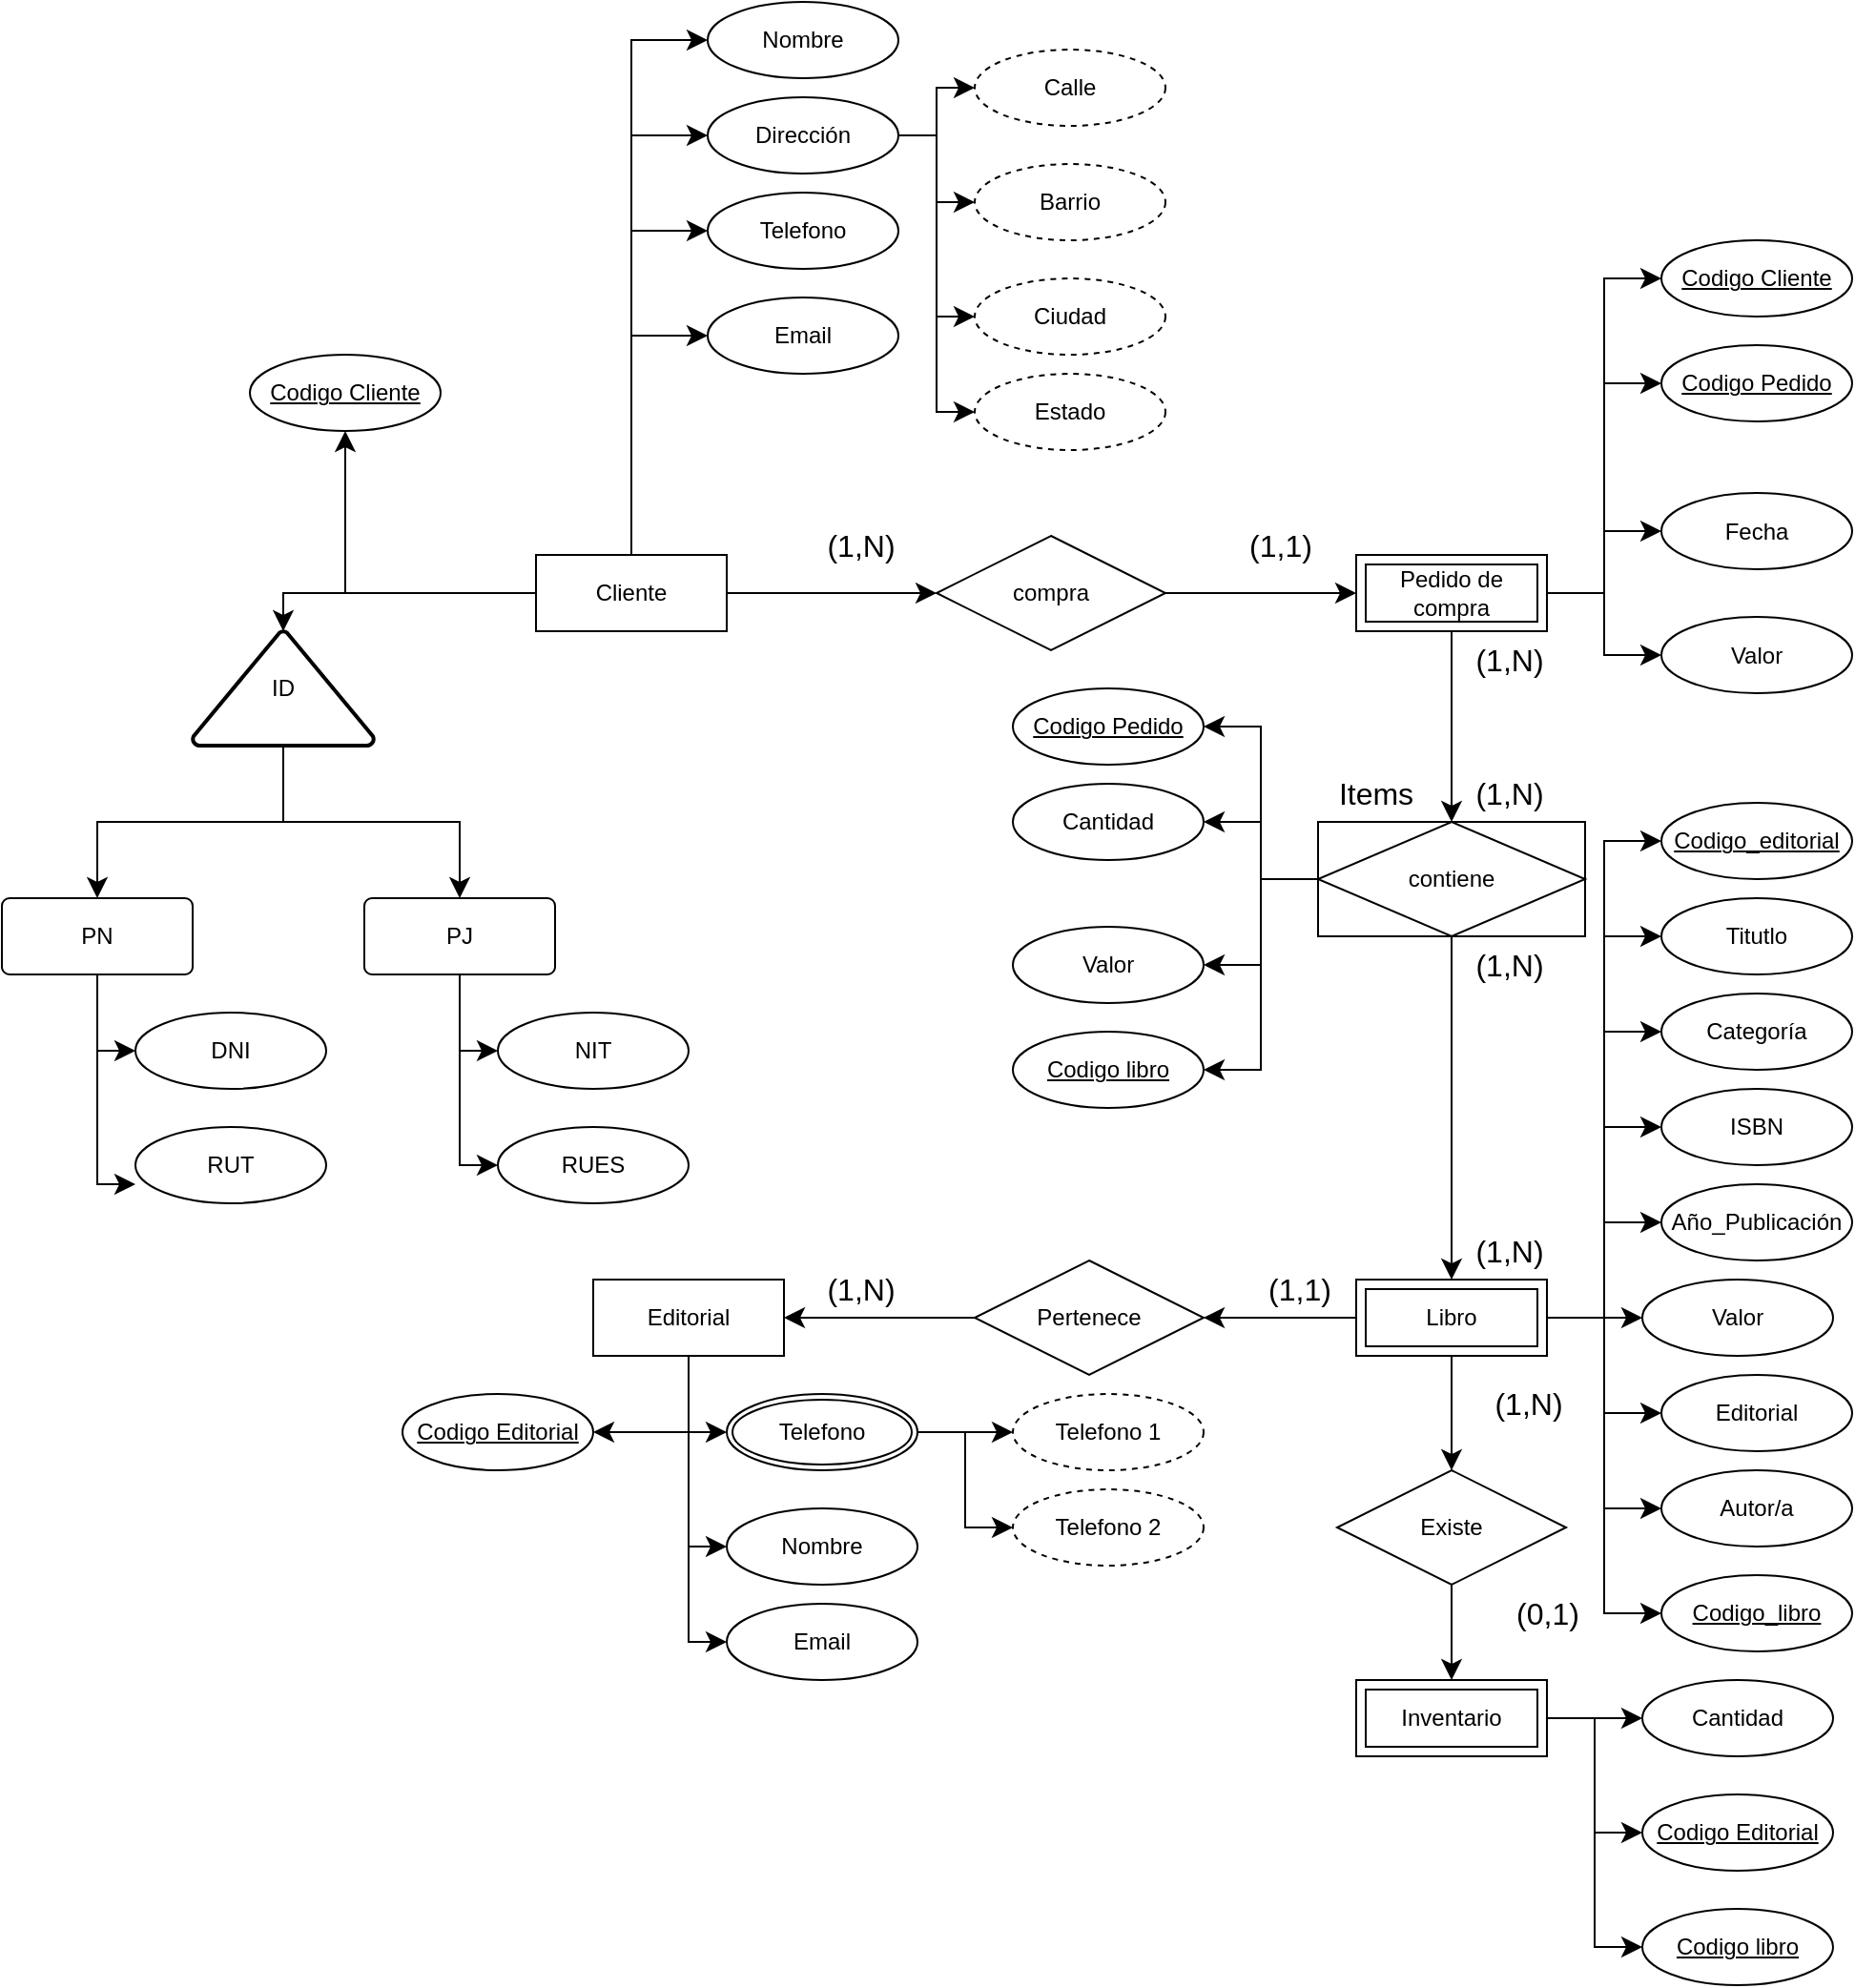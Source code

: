 <mxfile version="26.2.13">
  <diagram name="Page-1" id="6hFknK2ox_vcwR2I_v-v">
    <mxGraphModel dx="1087" dy="2355" grid="1" gridSize="10" guides="1" tooltips="1" connect="1" arrows="1" fold="1" page="0" pageScale="1" pageWidth="850" pageHeight="1100" math="0" shadow="0">
      <root>
        <mxCell id="0" />
        <mxCell id="1" parent="0" />
        <mxCell id="azbPT-HdKcKJtjN6OLWc-18" style="rounded=0;orthogonalLoop=1;jettySize=auto;html=1;fontSize=12;startSize=8;endSize=8;entryX=0;entryY=0.5;entryDx=0;entryDy=0;" parent="1" source="azbPT-HdKcKJtjN6OLWc-2" target="azbPT-HdKcKJtjN6OLWc-11" edge="1">
          <mxGeometry relative="1" as="geometry">
            <mxPoint x="99" y="-760" as="targetPoint" />
          </mxGeometry>
        </mxCell>
        <mxCell id="K-XwLlyLnPU8esgIP24X-13" style="edgeStyle=orthogonalEdgeStyle;rounded=0;orthogonalLoop=1;jettySize=auto;html=1;entryX=0;entryY=0.5;entryDx=0;entryDy=0;fontSize=12;startSize=8;endSize=8;" edge="1" parent="1" source="azbPT-HdKcKJtjN6OLWc-2" target="K-XwLlyLnPU8esgIP24X-1">
          <mxGeometry relative="1" as="geometry" />
        </mxCell>
        <mxCell id="K-XwLlyLnPU8esgIP24X-14" style="edgeStyle=orthogonalEdgeStyle;rounded=0;orthogonalLoop=1;jettySize=auto;html=1;entryX=0;entryY=0.5;entryDx=0;entryDy=0;fontSize=12;startSize=8;endSize=8;" edge="1" parent="1" source="azbPT-HdKcKJtjN6OLWc-2" target="K-XwLlyLnPU8esgIP24X-8">
          <mxGeometry relative="1" as="geometry" />
        </mxCell>
        <mxCell id="K-XwLlyLnPU8esgIP24X-15" style="edgeStyle=orthogonalEdgeStyle;rounded=0;orthogonalLoop=1;jettySize=auto;html=1;entryX=0;entryY=0.5;entryDx=0;entryDy=0;fontSize=12;startSize=8;endSize=8;" edge="1" parent="1" source="azbPT-HdKcKJtjN6OLWc-2" target="K-XwLlyLnPU8esgIP24X-7">
          <mxGeometry relative="1" as="geometry" />
        </mxCell>
        <mxCell id="K-XwLlyLnPU8esgIP24X-18" style="edgeStyle=orthogonalEdgeStyle;rounded=0;orthogonalLoop=1;jettySize=auto;html=1;entryX=0;entryY=0.5;entryDx=0;entryDy=0;fontSize=12;startSize=8;endSize=8;" edge="1" parent="1" source="azbPT-HdKcKJtjN6OLWc-2" target="K-XwLlyLnPU8esgIP24X-17">
          <mxGeometry relative="1" as="geometry" />
        </mxCell>
        <mxCell id="K-XwLlyLnPU8esgIP24X-80" style="edgeStyle=orthogonalEdgeStyle;rounded=0;orthogonalLoop=1;jettySize=auto;html=1;entryX=0.5;entryY=1;entryDx=0;entryDy=0;fontSize=12;startSize=8;endSize=8;" edge="1" parent="1" source="azbPT-HdKcKJtjN6OLWc-2" target="K-XwLlyLnPU8esgIP24X-79">
          <mxGeometry relative="1" as="geometry" />
        </mxCell>
        <mxCell id="azbPT-HdKcKJtjN6OLWc-2" value="Cliente" style="whiteSpace=wrap;html=1;align=center;" parent="1" vertex="1">
          <mxGeometry x="-100" y="-780" width="100" height="40" as="geometry" />
        </mxCell>
        <mxCell id="azbPT-HdKcKJtjN6OLWc-20" style="edgeStyle=none;curved=1;rounded=0;orthogonalLoop=1;jettySize=auto;html=1;fontSize=12;startSize=8;endSize=8;entryX=0.5;entryY=0;entryDx=0;entryDy=0;" parent="1" source="azbPT-HdKcKJtjN6OLWc-4" target="azbPT-HdKcKJtjN6OLWc-34" edge="1">
          <mxGeometry relative="1" as="geometry">
            <mxPoint x="380" y="-680" as="targetPoint" />
          </mxGeometry>
        </mxCell>
        <mxCell id="K-XwLlyLnPU8esgIP24X-47" style="edgeStyle=orthogonalEdgeStyle;rounded=0;orthogonalLoop=1;jettySize=auto;html=1;entryX=0;entryY=0.5;entryDx=0;entryDy=0;fontSize=12;startSize=8;endSize=8;" edge="1" parent="1" source="azbPT-HdKcKJtjN6OLWc-4" target="K-XwLlyLnPU8esgIP24X-46">
          <mxGeometry relative="1" as="geometry" />
        </mxCell>
        <mxCell id="K-XwLlyLnPU8esgIP24X-48" style="edgeStyle=orthogonalEdgeStyle;rounded=0;orthogonalLoop=1;jettySize=auto;html=1;entryX=0;entryY=0.5;entryDx=0;entryDy=0;fontSize=12;startSize=8;endSize=8;" edge="1" parent="1" source="azbPT-HdKcKJtjN6OLWc-4" target="K-XwLlyLnPU8esgIP24X-45">
          <mxGeometry relative="1" as="geometry" />
        </mxCell>
        <mxCell id="K-XwLlyLnPU8esgIP24X-84" style="edgeStyle=orthogonalEdgeStyle;rounded=0;orthogonalLoop=1;jettySize=auto;html=1;entryX=0;entryY=0.5;entryDx=0;entryDy=0;fontSize=12;startSize=8;endSize=8;" edge="1" parent="1" source="azbPT-HdKcKJtjN6OLWc-4" target="K-XwLlyLnPU8esgIP24X-83">
          <mxGeometry relative="1" as="geometry" />
        </mxCell>
        <mxCell id="K-XwLlyLnPU8esgIP24X-91" style="edgeStyle=orthogonalEdgeStyle;rounded=0;orthogonalLoop=1;jettySize=auto;html=1;entryX=0;entryY=0.5;entryDx=0;entryDy=0;fontSize=12;startSize=8;endSize=8;" edge="1" parent="1" source="azbPT-HdKcKJtjN6OLWc-4" target="K-XwLlyLnPU8esgIP24X-90">
          <mxGeometry relative="1" as="geometry" />
        </mxCell>
        <mxCell id="azbPT-HdKcKJtjN6OLWc-4" value="Pedido de compra" style="shape=ext;margin=3;double=1;whiteSpace=wrap;html=1;align=center;" parent="1" vertex="1">
          <mxGeometry x="330" y="-780" width="100" height="40" as="geometry" />
        </mxCell>
        <mxCell id="K-XwLlyLnPU8esgIP24X-70" style="edgeStyle=orthogonalEdgeStyle;rounded=0;orthogonalLoop=1;jettySize=auto;html=1;entryX=0;entryY=0.5;entryDx=0;entryDy=0;fontSize=12;startSize=8;endSize=8;" edge="1" parent="1" source="azbPT-HdKcKJtjN6OLWc-5" target="K-XwLlyLnPU8esgIP24X-67">
          <mxGeometry relative="1" as="geometry" />
        </mxCell>
        <mxCell id="K-XwLlyLnPU8esgIP24X-72" style="edgeStyle=orthogonalEdgeStyle;rounded=0;orthogonalLoop=1;jettySize=auto;html=1;entryX=0;entryY=0.5;entryDx=0;entryDy=0;fontSize=12;startSize=8;endSize=8;" edge="1" parent="1" source="azbPT-HdKcKJtjN6OLWc-5" target="K-XwLlyLnPU8esgIP24X-66">
          <mxGeometry relative="1" as="geometry" />
        </mxCell>
        <mxCell id="K-XwLlyLnPU8esgIP24X-74" style="edgeStyle=orthogonalEdgeStyle;rounded=0;orthogonalLoop=1;jettySize=auto;html=1;fontSize=12;startSize=8;endSize=8;entryX=0;entryY=0.5;entryDx=0;entryDy=0;" edge="1" parent="1" source="azbPT-HdKcKJtjN6OLWc-5" target="K-XwLlyLnPU8esgIP24X-73">
          <mxGeometry relative="1" as="geometry">
            <mxPoint x="-10" y="-320" as="targetPoint" />
          </mxGeometry>
        </mxCell>
        <mxCell id="K-XwLlyLnPU8esgIP24X-82" style="edgeStyle=orthogonalEdgeStyle;rounded=0;orthogonalLoop=1;jettySize=auto;html=1;entryX=1;entryY=0.5;entryDx=0;entryDy=0;fontSize=12;startSize=8;endSize=8;" edge="1" parent="1" source="azbPT-HdKcKJtjN6OLWc-5" target="K-XwLlyLnPU8esgIP24X-81">
          <mxGeometry relative="1" as="geometry" />
        </mxCell>
        <mxCell id="azbPT-HdKcKJtjN6OLWc-5" value="Editorial" style="whiteSpace=wrap;html=1;align=center;" parent="1" vertex="1">
          <mxGeometry x="-70" y="-400" width="100" height="40" as="geometry" />
        </mxCell>
        <mxCell id="K-XwLlyLnPU8esgIP24X-51" style="edgeStyle=none;curved=1;rounded=0;orthogonalLoop=1;jettySize=auto;html=1;entryX=0;entryY=0.5;entryDx=0;entryDy=0;fontSize=12;startSize=8;endSize=8;" edge="1" parent="1" source="azbPT-HdKcKJtjN6OLWc-9" target="K-XwLlyLnPU8esgIP24X-50">
          <mxGeometry relative="1" as="geometry" />
        </mxCell>
        <mxCell id="K-XwLlyLnPU8esgIP24X-88" style="edgeStyle=orthogonalEdgeStyle;rounded=0;orthogonalLoop=1;jettySize=auto;html=1;entryX=0;entryY=0.5;entryDx=0;entryDy=0;fontSize=12;startSize=8;endSize=8;" edge="1" parent="1" source="azbPT-HdKcKJtjN6OLWc-9" target="K-XwLlyLnPU8esgIP24X-87">
          <mxGeometry relative="1" as="geometry" />
        </mxCell>
        <mxCell id="K-XwLlyLnPU8esgIP24X-100" style="edgeStyle=orthogonalEdgeStyle;rounded=0;orthogonalLoop=1;jettySize=auto;html=1;fontSize=12;startSize=8;endSize=8;entryX=0;entryY=0.5;entryDx=0;entryDy=0;" edge="1" parent="1" source="azbPT-HdKcKJtjN6OLWc-9" target="K-XwLlyLnPU8esgIP24X-99">
          <mxGeometry relative="1" as="geometry">
            <mxPoint x="470" y="-50" as="targetPoint" />
          </mxGeometry>
        </mxCell>
        <mxCell id="azbPT-HdKcKJtjN6OLWc-9" value="Inventario" style="shape=ext;margin=3;double=1;whiteSpace=wrap;html=1;align=center;" parent="1" vertex="1">
          <mxGeometry x="330" y="-190" width="100" height="40" as="geometry" />
        </mxCell>
        <mxCell id="azbPT-HdKcKJtjN6OLWc-25" value="" style="edgeStyle=none;curved=1;rounded=0;orthogonalLoop=1;jettySize=auto;html=1;fontSize=12;startSize=8;endSize=8;" parent="1" source="azbPT-HdKcKJtjN6OLWc-10" target="azbPT-HdKcKJtjN6OLWc-24" edge="1">
          <mxGeometry relative="1" as="geometry" />
        </mxCell>
        <mxCell id="azbPT-HdKcKJtjN6OLWc-30" value="" style="edgeStyle=none;curved=1;rounded=0;orthogonalLoop=1;jettySize=auto;html=1;fontSize=12;startSize=8;endSize=8;" parent="1" source="azbPT-HdKcKJtjN6OLWc-10" target="azbPT-HdKcKJtjN6OLWc-29" edge="1">
          <mxGeometry relative="1" as="geometry" />
        </mxCell>
        <mxCell id="K-XwLlyLnPU8esgIP24X-59" style="edgeStyle=orthogonalEdgeStyle;rounded=0;orthogonalLoop=1;jettySize=auto;html=1;entryX=0;entryY=0.5;entryDx=0;entryDy=0;fontSize=12;startSize=8;endSize=8;" edge="1" parent="1" source="azbPT-HdKcKJtjN6OLWc-10" target="K-XwLlyLnPU8esgIP24X-52">
          <mxGeometry relative="1" as="geometry" />
        </mxCell>
        <mxCell id="K-XwLlyLnPU8esgIP24X-60" style="edgeStyle=orthogonalEdgeStyle;rounded=0;orthogonalLoop=1;jettySize=auto;html=1;exitX=1;exitY=0.5;exitDx=0;exitDy=0;entryX=0;entryY=0.5;entryDx=0;entryDy=0;fontSize=12;startSize=8;endSize=8;" edge="1" parent="1" source="azbPT-HdKcKJtjN6OLWc-10" target="K-XwLlyLnPU8esgIP24X-58">
          <mxGeometry relative="1" as="geometry" />
        </mxCell>
        <mxCell id="K-XwLlyLnPU8esgIP24X-61" style="edgeStyle=orthogonalEdgeStyle;rounded=0;orthogonalLoop=1;jettySize=auto;html=1;entryX=0;entryY=0.5;entryDx=0;entryDy=0;fontSize=12;startSize=8;endSize=8;" edge="1" parent="1" source="azbPT-HdKcKJtjN6OLWc-10" target="K-XwLlyLnPU8esgIP24X-57">
          <mxGeometry relative="1" as="geometry" />
        </mxCell>
        <mxCell id="K-XwLlyLnPU8esgIP24X-62" style="edgeStyle=orthogonalEdgeStyle;rounded=0;orthogonalLoop=1;jettySize=auto;html=1;entryX=0;entryY=0.5;entryDx=0;entryDy=0;fontSize=12;startSize=8;endSize=8;" edge="1" parent="1" source="azbPT-HdKcKJtjN6OLWc-10" target="K-XwLlyLnPU8esgIP24X-56">
          <mxGeometry relative="1" as="geometry" />
        </mxCell>
        <mxCell id="K-XwLlyLnPU8esgIP24X-63" style="edgeStyle=none;curved=1;rounded=0;orthogonalLoop=1;jettySize=auto;html=1;entryX=0;entryY=0.5;entryDx=0;entryDy=0;fontSize=12;startSize=8;endSize=8;" edge="1" parent="1" source="azbPT-HdKcKJtjN6OLWc-10" target="K-XwLlyLnPU8esgIP24X-55">
          <mxGeometry relative="1" as="geometry" />
        </mxCell>
        <mxCell id="K-XwLlyLnPU8esgIP24X-64" style="edgeStyle=orthogonalEdgeStyle;rounded=0;orthogonalLoop=1;jettySize=auto;html=1;entryX=0;entryY=0.5;entryDx=0;entryDy=0;fontSize=12;startSize=8;endSize=8;" edge="1" parent="1" source="azbPT-HdKcKJtjN6OLWc-10" target="K-XwLlyLnPU8esgIP24X-54">
          <mxGeometry relative="1" as="geometry" />
        </mxCell>
        <mxCell id="K-XwLlyLnPU8esgIP24X-65" style="edgeStyle=orthogonalEdgeStyle;rounded=0;orthogonalLoop=1;jettySize=auto;html=1;entryX=0;entryY=0.5;entryDx=0;entryDy=0;fontSize=12;startSize=8;endSize=8;" edge="1" parent="1" source="azbPT-HdKcKJtjN6OLWc-10" target="K-XwLlyLnPU8esgIP24X-53">
          <mxGeometry relative="1" as="geometry" />
        </mxCell>
        <mxCell id="K-XwLlyLnPU8esgIP24X-86" style="edgeStyle=orthogonalEdgeStyle;rounded=0;orthogonalLoop=1;jettySize=auto;html=1;entryX=0;entryY=0.5;entryDx=0;entryDy=0;fontSize=12;startSize=8;endSize=8;" edge="1" parent="1" source="azbPT-HdKcKJtjN6OLWc-10" target="K-XwLlyLnPU8esgIP24X-85">
          <mxGeometry relative="1" as="geometry" />
        </mxCell>
        <mxCell id="K-XwLlyLnPU8esgIP24X-97" style="edgeStyle=orthogonalEdgeStyle;rounded=0;orthogonalLoop=1;jettySize=auto;html=1;entryX=0;entryY=0.5;entryDx=0;entryDy=0;fontSize=12;startSize=8;endSize=8;" edge="1" parent="1" source="azbPT-HdKcKJtjN6OLWc-10" target="K-XwLlyLnPU8esgIP24X-96">
          <mxGeometry relative="1" as="geometry" />
        </mxCell>
        <mxCell id="azbPT-HdKcKJtjN6OLWc-10" value="Libro" style="shape=ext;margin=3;double=1;whiteSpace=wrap;html=1;align=center;" parent="1" vertex="1">
          <mxGeometry x="330" y="-400" width="100" height="40" as="geometry" />
        </mxCell>
        <mxCell id="azbPT-HdKcKJtjN6OLWc-14" value="" style="edgeStyle=none;curved=1;rounded=0;orthogonalLoop=1;jettySize=auto;html=1;fontSize=12;startSize=8;endSize=8;" parent="1" source="azbPT-HdKcKJtjN6OLWc-11" target="azbPT-HdKcKJtjN6OLWc-4" edge="1">
          <mxGeometry relative="1" as="geometry" />
        </mxCell>
        <mxCell id="azbPT-HdKcKJtjN6OLWc-11" value="compra" style="shape=rhombus;perimeter=rhombusPerimeter;whiteSpace=wrap;html=1;align=center;" parent="1" vertex="1">
          <mxGeometry x="110" y="-790" width="120" height="60" as="geometry" />
        </mxCell>
        <mxCell id="azbPT-HdKcKJtjN6OLWc-15" value="(1,N)" style="text;html=1;align=center;verticalAlign=middle;resizable=0;points=[];autosize=1;strokeColor=none;fillColor=none;fontSize=16;" parent="1" vertex="1">
          <mxGeometry x="40" y="-800" width="60" height="30" as="geometry" />
        </mxCell>
        <mxCell id="azbPT-HdKcKJtjN6OLWc-17" value="(1,1)" style="text;html=1;align=center;verticalAlign=middle;resizable=0;points=[];autosize=1;strokeColor=none;fillColor=none;fontSize=16;" parent="1" vertex="1">
          <mxGeometry x="260" y="-800" width="60" height="30" as="geometry" />
        </mxCell>
        <mxCell id="azbPT-HdKcKJtjN6OLWc-22" value="(1,N)" style="text;html=1;align=center;verticalAlign=middle;resizable=0;points=[];autosize=1;strokeColor=none;fillColor=none;fontSize=16;" parent="1" vertex="1">
          <mxGeometry x="380" y="-740" width="60" height="30" as="geometry" />
        </mxCell>
        <mxCell id="azbPT-HdKcKJtjN6OLWc-23" value="(1,N)" style="text;html=1;align=center;verticalAlign=middle;resizable=0;points=[];autosize=1;strokeColor=none;fillColor=none;fontSize=16;" parent="1" vertex="1">
          <mxGeometry x="380" y="-430" width="60" height="30" as="geometry" />
        </mxCell>
        <mxCell id="azbPT-HdKcKJtjN6OLWc-26" value="" style="edgeStyle=none;curved=1;rounded=0;orthogonalLoop=1;jettySize=auto;html=1;fontSize=12;startSize=8;endSize=8;" parent="1" source="azbPT-HdKcKJtjN6OLWc-24" target="azbPT-HdKcKJtjN6OLWc-5" edge="1">
          <mxGeometry relative="1" as="geometry" />
        </mxCell>
        <mxCell id="azbPT-HdKcKJtjN6OLWc-24" value="Pertenece" style="shape=rhombus;perimeter=rhombusPerimeter;whiteSpace=wrap;html=1;align=center;" parent="1" vertex="1">
          <mxGeometry x="130" y="-410" width="120" height="60" as="geometry" />
        </mxCell>
        <mxCell id="azbPT-HdKcKJtjN6OLWc-27" value="(1,1)" style="text;html=1;align=center;verticalAlign=middle;resizable=0;points=[];autosize=1;strokeColor=none;fillColor=none;fontSize=16;" parent="1" vertex="1">
          <mxGeometry x="270" y="-410" width="60" height="30" as="geometry" />
        </mxCell>
        <mxCell id="azbPT-HdKcKJtjN6OLWc-28" value="(1,N)" style="text;html=1;align=center;verticalAlign=middle;resizable=0;points=[];autosize=1;strokeColor=none;fillColor=none;fontSize=16;" parent="1" vertex="1">
          <mxGeometry x="40" y="-410" width="60" height="30" as="geometry" />
        </mxCell>
        <mxCell id="azbPT-HdKcKJtjN6OLWc-31" value="" style="edgeStyle=none;curved=1;rounded=0;orthogonalLoop=1;jettySize=auto;html=1;fontSize=12;startSize=8;endSize=8;" parent="1" source="azbPT-HdKcKJtjN6OLWc-29" target="azbPT-HdKcKJtjN6OLWc-9" edge="1">
          <mxGeometry relative="1" as="geometry" />
        </mxCell>
        <mxCell id="azbPT-HdKcKJtjN6OLWc-29" value="Existe" style="shape=rhombus;perimeter=rhombusPerimeter;whiteSpace=wrap;html=1;align=center;" parent="1" vertex="1">
          <mxGeometry x="320" y="-300" width="120" height="60" as="geometry" />
        </mxCell>
        <mxCell id="azbPT-HdKcKJtjN6OLWc-32" value="(1,N)" style="text;html=1;align=center;verticalAlign=middle;resizable=0;points=[];autosize=1;strokeColor=none;fillColor=none;fontSize=16;" parent="1" vertex="1">
          <mxGeometry x="390" y="-350" width="60" height="30" as="geometry" />
        </mxCell>
        <mxCell id="azbPT-HdKcKJtjN6OLWc-33" value="(0,1)" style="text;html=1;align=center;verticalAlign=middle;resizable=0;points=[];autosize=1;strokeColor=none;fillColor=none;fontSize=16;" parent="1" vertex="1">
          <mxGeometry x="400" y="-240" width="60" height="30" as="geometry" />
        </mxCell>
        <mxCell id="azbPT-HdKcKJtjN6OLWc-38" style="edgeStyle=none;curved=1;rounded=0;orthogonalLoop=1;jettySize=auto;html=1;exitX=0.5;exitY=1;exitDx=0;exitDy=0;fontSize=12;startSize=8;endSize=8;" parent="1" source="azbPT-HdKcKJtjN6OLWc-34" target="azbPT-HdKcKJtjN6OLWc-10" edge="1">
          <mxGeometry relative="1" as="geometry" />
        </mxCell>
        <mxCell id="K-XwLlyLnPU8esgIP24X-94" style="edgeStyle=orthogonalEdgeStyle;rounded=0;orthogonalLoop=1;jettySize=auto;html=1;entryX=1;entryY=0.5;entryDx=0;entryDy=0;fontSize=12;startSize=8;endSize=8;" edge="1" parent="1" source="azbPT-HdKcKJtjN6OLWc-34" target="K-XwLlyLnPU8esgIP24X-92">
          <mxGeometry relative="1" as="geometry" />
        </mxCell>
        <mxCell id="K-XwLlyLnPU8esgIP24X-95" style="edgeStyle=orthogonalEdgeStyle;rounded=0;orthogonalLoop=1;jettySize=auto;html=1;entryX=1;entryY=0.5;entryDx=0;entryDy=0;fontSize=12;startSize=8;endSize=8;" edge="1" parent="1" source="azbPT-HdKcKJtjN6OLWc-34" target="K-XwLlyLnPU8esgIP24X-93">
          <mxGeometry relative="1" as="geometry" />
        </mxCell>
        <mxCell id="K-XwLlyLnPU8esgIP24X-103" style="edgeStyle=orthogonalEdgeStyle;rounded=0;orthogonalLoop=1;jettySize=auto;html=1;entryX=1;entryY=0.5;entryDx=0;entryDy=0;fontSize=12;startSize=8;endSize=8;" edge="1" parent="1" source="azbPT-HdKcKJtjN6OLWc-34" target="K-XwLlyLnPU8esgIP24X-102">
          <mxGeometry relative="1" as="geometry" />
        </mxCell>
        <mxCell id="K-XwLlyLnPU8esgIP24X-104" style="edgeStyle=orthogonalEdgeStyle;rounded=0;orthogonalLoop=1;jettySize=auto;html=1;entryX=1;entryY=0.5;entryDx=0;entryDy=0;fontSize=12;startSize=8;endSize=8;" edge="1" parent="1" source="azbPT-HdKcKJtjN6OLWc-34" target="K-XwLlyLnPU8esgIP24X-101">
          <mxGeometry relative="1" as="geometry" />
        </mxCell>
        <mxCell id="azbPT-HdKcKJtjN6OLWc-34" value="contiene" style="shape=associativeEntity;whiteSpace=wrap;html=1;align=center;" parent="1" vertex="1">
          <mxGeometry x="310" y="-640" width="140" height="60" as="geometry" />
        </mxCell>
        <mxCell id="azbPT-HdKcKJtjN6OLWc-39" value="Items" style="text;html=1;align=center;verticalAlign=middle;resizable=0;points=[];autosize=1;strokeColor=none;fillColor=none;fontSize=16;" parent="1" vertex="1">
          <mxGeometry x="310" y="-670" width="60" height="30" as="geometry" />
        </mxCell>
        <mxCell id="azbPT-HdKcKJtjN6OLWc-40" value="(1,N)" style="text;html=1;align=center;verticalAlign=middle;resizable=0;points=[];autosize=1;strokeColor=none;fillColor=none;fontSize=16;" parent="1" vertex="1">
          <mxGeometry x="380" y="-670" width="60" height="30" as="geometry" />
        </mxCell>
        <mxCell id="azbPT-HdKcKJtjN6OLWc-42" value="(1,N)" style="text;html=1;align=center;verticalAlign=middle;resizable=0;points=[];autosize=1;strokeColor=none;fillColor=none;fontSize=16;" parent="1" vertex="1">
          <mxGeometry x="380" y="-580" width="60" height="30" as="geometry" />
        </mxCell>
        <mxCell id="K-XwLlyLnPU8esgIP24X-1" value="Nombre" style="ellipse;whiteSpace=wrap;html=1;align=center;" vertex="1" parent="1">
          <mxGeometry x="-10" y="-1070" width="100" height="40" as="geometry" />
        </mxCell>
        <mxCell id="K-XwLlyLnPU8esgIP24X-7" value="Telefono" style="ellipse;whiteSpace=wrap;html=1;align=center;" vertex="1" parent="1">
          <mxGeometry x="-10" y="-970" width="100" height="40" as="geometry" />
        </mxCell>
        <mxCell id="K-XwLlyLnPU8esgIP24X-22" style="edgeStyle=orthogonalEdgeStyle;rounded=0;orthogonalLoop=1;jettySize=auto;html=1;entryX=0;entryY=0.5;entryDx=0;entryDy=0;fontSize=12;startSize=8;endSize=8;" edge="1" parent="1" source="K-XwLlyLnPU8esgIP24X-8" target="K-XwLlyLnPU8esgIP24X-19">
          <mxGeometry relative="1" as="geometry" />
        </mxCell>
        <mxCell id="K-XwLlyLnPU8esgIP24X-23" style="edgeStyle=orthogonalEdgeStyle;rounded=0;orthogonalLoop=1;jettySize=auto;html=1;entryX=0;entryY=0.5;entryDx=0;entryDy=0;fontSize=12;startSize=8;endSize=8;" edge="1" parent="1" source="K-XwLlyLnPU8esgIP24X-8" target="K-XwLlyLnPU8esgIP24X-20">
          <mxGeometry relative="1" as="geometry" />
        </mxCell>
        <mxCell id="K-XwLlyLnPU8esgIP24X-25" style="edgeStyle=orthogonalEdgeStyle;rounded=0;orthogonalLoop=1;jettySize=auto;html=1;entryX=0;entryY=0.5;entryDx=0;entryDy=0;fontSize=12;startSize=8;endSize=8;" edge="1" parent="1" source="K-XwLlyLnPU8esgIP24X-8" target="K-XwLlyLnPU8esgIP24X-21">
          <mxGeometry relative="1" as="geometry" />
        </mxCell>
        <mxCell id="K-XwLlyLnPU8esgIP24X-26" style="edgeStyle=orthogonalEdgeStyle;rounded=0;orthogonalLoop=1;jettySize=auto;html=1;entryX=0;entryY=0.5;entryDx=0;entryDy=0;fontSize=12;startSize=8;endSize=8;" edge="1" parent="1" source="K-XwLlyLnPU8esgIP24X-8" target="K-XwLlyLnPU8esgIP24X-24">
          <mxGeometry relative="1" as="geometry" />
        </mxCell>
        <mxCell id="K-XwLlyLnPU8esgIP24X-8" value="Dirección" style="ellipse;whiteSpace=wrap;html=1;align=center;" vertex="1" parent="1">
          <mxGeometry x="-10" y="-1020" width="100" height="40" as="geometry" />
        </mxCell>
        <mxCell id="K-XwLlyLnPU8esgIP24X-17" value="Email" style="ellipse;whiteSpace=wrap;html=1;align=center;" vertex="1" parent="1">
          <mxGeometry x="-10" y="-915" width="100" height="40" as="geometry" />
        </mxCell>
        <mxCell id="K-XwLlyLnPU8esgIP24X-19" value="Calle" style="ellipse;whiteSpace=wrap;html=1;align=center;dashed=1;" vertex="1" parent="1">
          <mxGeometry x="130" y="-1045" width="100" height="40" as="geometry" />
        </mxCell>
        <mxCell id="K-XwLlyLnPU8esgIP24X-20" value="Barrio" style="ellipse;whiteSpace=wrap;html=1;align=center;dashed=1;" vertex="1" parent="1">
          <mxGeometry x="130" y="-985" width="100" height="40" as="geometry" />
        </mxCell>
        <mxCell id="K-XwLlyLnPU8esgIP24X-21" value="Ciudad" style="ellipse;whiteSpace=wrap;html=1;align=center;dashed=1;" vertex="1" parent="1">
          <mxGeometry x="130" y="-925" width="100" height="40" as="geometry" />
        </mxCell>
        <mxCell id="K-XwLlyLnPU8esgIP24X-24" value="Estado" style="ellipse;whiteSpace=wrap;html=1;align=center;dashed=1;" vertex="1" parent="1">
          <mxGeometry x="130" y="-875" width="100" height="40" as="geometry" />
        </mxCell>
        <mxCell id="K-XwLlyLnPU8esgIP24X-33" style="edgeStyle=orthogonalEdgeStyle;rounded=0;orthogonalLoop=1;jettySize=auto;html=1;entryX=0.5;entryY=0;entryDx=0;entryDy=0;fontSize=12;startSize=8;endSize=8;" edge="1" parent="1" source="K-XwLlyLnPU8esgIP24X-28" target="K-XwLlyLnPU8esgIP24X-31">
          <mxGeometry relative="1" as="geometry" />
        </mxCell>
        <mxCell id="K-XwLlyLnPU8esgIP24X-34" style="edgeStyle=orthogonalEdgeStyle;rounded=0;orthogonalLoop=1;jettySize=auto;html=1;entryX=0.5;entryY=0;entryDx=0;entryDy=0;fontSize=12;startSize=8;endSize=8;" edge="1" parent="1" source="K-XwLlyLnPU8esgIP24X-28" target="K-XwLlyLnPU8esgIP24X-32">
          <mxGeometry relative="1" as="geometry" />
        </mxCell>
        <mxCell id="K-XwLlyLnPU8esgIP24X-28" value="ID" style="strokeWidth=2;html=1;shape=mxgraph.flowchart.extract_or_measurement;whiteSpace=wrap;" vertex="1" parent="1">
          <mxGeometry x="-280" y="-740" width="95" height="60" as="geometry" />
        </mxCell>
        <mxCell id="K-XwLlyLnPU8esgIP24X-30" style="edgeStyle=orthogonalEdgeStyle;rounded=0;orthogonalLoop=1;jettySize=auto;html=1;entryX=0.5;entryY=0;entryDx=0;entryDy=0;entryPerimeter=0;fontSize=12;startSize=8;endSize=8;" edge="1" parent="1" source="azbPT-HdKcKJtjN6OLWc-2" target="K-XwLlyLnPU8esgIP24X-28">
          <mxGeometry relative="1" as="geometry" />
        </mxCell>
        <mxCell id="K-XwLlyLnPU8esgIP24X-40" style="edgeStyle=orthogonalEdgeStyle;rounded=0;orthogonalLoop=1;jettySize=auto;html=1;entryX=0;entryY=0.5;entryDx=0;entryDy=0;fontSize=12;startSize=8;endSize=8;" edge="1" parent="1" source="K-XwLlyLnPU8esgIP24X-31" target="K-XwLlyLnPU8esgIP24X-35">
          <mxGeometry relative="1" as="geometry" />
        </mxCell>
        <mxCell id="K-XwLlyLnPU8esgIP24X-31" value="PN" style="rounded=1;arcSize=10;whiteSpace=wrap;html=1;align=center;" vertex="1" parent="1">
          <mxGeometry x="-380" y="-600" width="100" height="40" as="geometry" />
        </mxCell>
        <mxCell id="K-XwLlyLnPU8esgIP24X-42" style="edgeStyle=orthogonalEdgeStyle;rounded=0;orthogonalLoop=1;jettySize=auto;html=1;entryX=0;entryY=0.5;entryDx=0;entryDy=0;fontSize=12;startSize=8;endSize=8;" edge="1" parent="1" source="K-XwLlyLnPU8esgIP24X-32" target="K-XwLlyLnPU8esgIP24X-38">
          <mxGeometry relative="1" as="geometry" />
        </mxCell>
        <mxCell id="K-XwLlyLnPU8esgIP24X-43" style="edgeStyle=orthogonalEdgeStyle;rounded=0;orthogonalLoop=1;jettySize=auto;html=1;fontSize=12;startSize=8;endSize=8;entryX=0;entryY=0.5;entryDx=0;entryDy=0;" edge="1" parent="1" source="K-XwLlyLnPU8esgIP24X-32" target="K-XwLlyLnPU8esgIP24X-37">
          <mxGeometry relative="1" as="geometry">
            <mxPoint x="-140" y="-510" as="targetPoint" />
          </mxGeometry>
        </mxCell>
        <mxCell id="K-XwLlyLnPU8esgIP24X-32" value="PJ" style="rounded=1;arcSize=10;whiteSpace=wrap;html=1;align=center;" vertex="1" parent="1">
          <mxGeometry x="-190" y="-600" width="100" height="40" as="geometry" />
        </mxCell>
        <mxCell id="K-XwLlyLnPU8esgIP24X-35" value="DNI" style="ellipse;whiteSpace=wrap;html=1;align=center;" vertex="1" parent="1">
          <mxGeometry x="-310" y="-540" width="100" height="40" as="geometry" />
        </mxCell>
        <mxCell id="K-XwLlyLnPU8esgIP24X-37" value="RUES" style="ellipse;whiteSpace=wrap;html=1;align=center;" vertex="1" parent="1">
          <mxGeometry x="-120" y="-480" width="100" height="40" as="geometry" />
        </mxCell>
        <mxCell id="K-XwLlyLnPU8esgIP24X-38" value="NIT" style="ellipse;whiteSpace=wrap;html=1;align=center;" vertex="1" parent="1">
          <mxGeometry x="-120" y="-540" width="100" height="40" as="geometry" />
        </mxCell>
        <mxCell id="K-XwLlyLnPU8esgIP24X-39" value="RUT" style="ellipse;whiteSpace=wrap;html=1;align=center;" vertex="1" parent="1">
          <mxGeometry x="-310" y="-480" width="100" height="40" as="geometry" />
        </mxCell>
        <mxCell id="K-XwLlyLnPU8esgIP24X-41" style="edgeStyle=orthogonalEdgeStyle;rounded=0;orthogonalLoop=1;jettySize=auto;html=1;entryX=0;entryY=0.75;entryDx=0;entryDy=0;entryPerimeter=0;fontSize=12;startSize=8;endSize=8;" edge="1" parent="1" source="K-XwLlyLnPU8esgIP24X-31" target="K-XwLlyLnPU8esgIP24X-39">
          <mxGeometry relative="1" as="geometry" />
        </mxCell>
        <mxCell id="K-XwLlyLnPU8esgIP24X-45" value="Valor" style="ellipse;whiteSpace=wrap;html=1;align=center;" vertex="1" parent="1">
          <mxGeometry x="490" y="-747.5" width="100" height="40" as="geometry" />
        </mxCell>
        <mxCell id="K-XwLlyLnPU8esgIP24X-46" value="Fecha" style="ellipse;whiteSpace=wrap;html=1;align=center;" vertex="1" parent="1">
          <mxGeometry x="490" y="-812.5" width="100" height="40" as="geometry" />
        </mxCell>
        <mxCell id="K-XwLlyLnPU8esgIP24X-50" value="Cantidad" style="ellipse;whiteSpace=wrap;html=1;align=center;" vertex="1" parent="1">
          <mxGeometry x="480" y="-190" width="100" height="40" as="geometry" />
        </mxCell>
        <mxCell id="K-XwLlyLnPU8esgIP24X-52" value="Titutlo" style="ellipse;whiteSpace=wrap;html=1;align=center;" vertex="1" parent="1">
          <mxGeometry x="490" y="-600" width="100" height="40" as="geometry" />
        </mxCell>
        <mxCell id="K-XwLlyLnPU8esgIP24X-53" value="Autor/a" style="ellipse;whiteSpace=wrap;html=1;align=center;" vertex="1" parent="1">
          <mxGeometry x="490" y="-300" width="100" height="40" as="geometry" />
        </mxCell>
        <mxCell id="K-XwLlyLnPU8esgIP24X-54" value="Editorial" style="ellipse;whiteSpace=wrap;html=1;align=center;" vertex="1" parent="1">
          <mxGeometry x="490" y="-350" width="100" height="40" as="geometry" />
        </mxCell>
        <mxCell id="K-XwLlyLnPU8esgIP24X-55" value="Valor" style="ellipse;whiteSpace=wrap;html=1;align=center;" vertex="1" parent="1">
          <mxGeometry x="480" y="-400" width="100" height="40" as="geometry" />
        </mxCell>
        <mxCell id="K-XwLlyLnPU8esgIP24X-56" value="Año_Publicación" style="ellipse;whiteSpace=wrap;html=1;align=center;" vertex="1" parent="1">
          <mxGeometry x="490" y="-450" width="100" height="40" as="geometry" />
        </mxCell>
        <mxCell id="K-XwLlyLnPU8esgIP24X-57" value="ISBN" style="ellipse;whiteSpace=wrap;html=1;align=center;" vertex="1" parent="1">
          <mxGeometry x="490" y="-500" width="100" height="40" as="geometry" />
        </mxCell>
        <mxCell id="K-XwLlyLnPU8esgIP24X-58" value="Categoría" style="ellipse;whiteSpace=wrap;html=1;align=center;" vertex="1" parent="1">
          <mxGeometry x="490" y="-550" width="100" height="40" as="geometry" />
        </mxCell>
        <mxCell id="K-XwLlyLnPU8esgIP24X-66" value="Email" style="ellipse;whiteSpace=wrap;html=1;align=center;" vertex="1" parent="1">
          <mxGeometry y="-230" width="100" height="40" as="geometry" />
        </mxCell>
        <mxCell id="K-XwLlyLnPU8esgIP24X-67" value="Nombre" style="ellipse;whiteSpace=wrap;html=1;align=center;" vertex="1" parent="1">
          <mxGeometry y="-280" width="100" height="40" as="geometry" />
        </mxCell>
        <mxCell id="K-XwLlyLnPU8esgIP24X-77" value="" style="edgeStyle=none;curved=1;rounded=0;orthogonalLoop=1;jettySize=auto;html=1;fontSize=12;startSize=8;endSize=8;" edge="1" parent="1" source="K-XwLlyLnPU8esgIP24X-73" target="K-XwLlyLnPU8esgIP24X-76">
          <mxGeometry relative="1" as="geometry" />
        </mxCell>
        <mxCell id="K-XwLlyLnPU8esgIP24X-78" style="edgeStyle=orthogonalEdgeStyle;rounded=0;orthogonalLoop=1;jettySize=auto;html=1;entryX=0;entryY=0.5;entryDx=0;entryDy=0;fontSize=12;startSize=8;endSize=8;" edge="1" parent="1" source="K-XwLlyLnPU8esgIP24X-73" target="K-XwLlyLnPU8esgIP24X-75">
          <mxGeometry relative="1" as="geometry" />
        </mxCell>
        <mxCell id="K-XwLlyLnPU8esgIP24X-73" value="Telefono" style="ellipse;shape=doubleEllipse;margin=3;whiteSpace=wrap;html=1;align=center;" vertex="1" parent="1">
          <mxGeometry y="-340" width="100" height="40" as="geometry" />
        </mxCell>
        <mxCell id="K-XwLlyLnPU8esgIP24X-75" value="Telefono 2" style="ellipse;whiteSpace=wrap;html=1;align=center;dashed=1;" vertex="1" parent="1">
          <mxGeometry x="150" y="-290" width="100" height="40" as="geometry" />
        </mxCell>
        <mxCell id="K-XwLlyLnPU8esgIP24X-76" value="Telefono 1" style="ellipse;whiteSpace=wrap;html=1;align=center;dashed=1;" vertex="1" parent="1">
          <mxGeometry x="150" y="-340" width="100" height="40" as="geometry" />
        </mxCell>
        <mxCell id="K-XwLlyLnPU8esgIP24X-79" value="Codigo Cliente" style="ellipse;whiteSpace=wrap;html=1;align=center;fontStyle=4;" vertex="1" parent="1">
          <mxGeometry x="-250" y="-885" width="100" height="40" as="geometry" />
        </mxCell>
        <mxCell id="K-XwLlyLnPU8esgIP24X-81" value="Codigo Editorial" style="ellipse;whiteSpace=wrap;html=1;align=center;fontStyle=4;" vertex="1" parent="1">
          <mxGeometry x="-170" y="-340" width="100" height="40" as="geometry" />
        </mxCell>
        <mxCell id="K-XwLlyLnPU8esgIP24X-83" value="Codigo Cliente" style="ellipse;whiteSpace=wrap;html=1;align=center;fontStyle=4;" vertex="1" parent="1">
          <mxGeometry x="490" y="-945" width="100" height="40" as="geometry" />
        </mxCell>
        <mxCell id="K-XwLlyLnPU8esgIP24X-85" value="Codigo_editorial" style="ellipse;whiteSpace=wrap;html=1;align=center;fontStyle=4;" vertex="1" parent="1">
          <mxGeometry x="490" y="-650" width="100" height="40" as="geometry" />
        </mxCell>
        <mxCell id="K-XwLlyLnPU8esgIP24X-87" value="Codigo Editorial" style="ellipse;whiteSpace=wrap;html=1;align=center;fontStyle=4;" vertex="1" parent="1">
          <mxGeometry x="480" y="-130" width="100" height="40" as="geometry" />
        </mxCell>
        <mxCell id="K-XwLlyLnPU8esgIP24X-90" value="Codigo Pedido" style="ellipse;whiteSpace=wrap;html=1;align=center;fontStyle=4;" vertex="1" parent="1">
          <mxGeometry x="490" y="-890" width="100" height="40" as="geometry" />
        </mxCell>
        <mxCell id="K-XwLlyLnPU8esgIP24X-92" value="Cantidad" style="ellipse;whiteSpace=wrap;html=1;align=center;" vertex="1" parent="1">
          <mxGeometry x="150" y="-660" width="100" height="40" as="geometry" />
        </mxCell>
        <mxCell id="K-XwLlyLnPU8esgIP24X-93" value="Valor" style="ellipse;whiteSpace=wrap;html=1;align=center;" vertex="1" parent="1">
          <mxGeometry x="150" y="-585" width="100" height="40" as="geometry" />
        </mxCell>
        <mxCell id="K-XwLlyLnPU8esgIP24X-96" value="Codigo_libro" style="ellipse;whiteSpace=wrap;html=1;align=center;fontStyle=4;" vertex="1" parent="1">
          <mxGeometry x="490" y="-245" width="100" height="40" as="geometry" />
        </mxCell>
        <mxCell id="K-XwLlyLnPU8esgIP24X-99" value="Codigo libro" style="ellipse;whiteSpace=wrap;html=1;align=center;fontStyle=4;" vertex="1" parent="1">
          <mxGeometry x="480" y="-70" width="100" height="40" as="geometry" />
        </mxCell>
        <mxCell id="K-XwLlyLnPU8esgIP24X-101" value="Codigo Pedido" style="ellipse;whiteSpace=wrap;html=1;align=center;fontStyle=4;" vertex="1" parent="1">
          <mxGeometry x="150" y="-710" width="100" height="40" as="geometry" />
        </mxCell>
        <mxCell id="K-XwLlyLnPU8esgIP24X-102" value="Codigo libro" style="ellipse;whiteSpace=wrap;html=1;align=center;fontStyle=4;" vertex="1" parent="1">
          <mxGeometry x="150" y="-530" width="100" height="40" as="geometry" />
        </mxCell>
      </root>
    </mxGraphModel>
  </diagram>
</mxfile>
